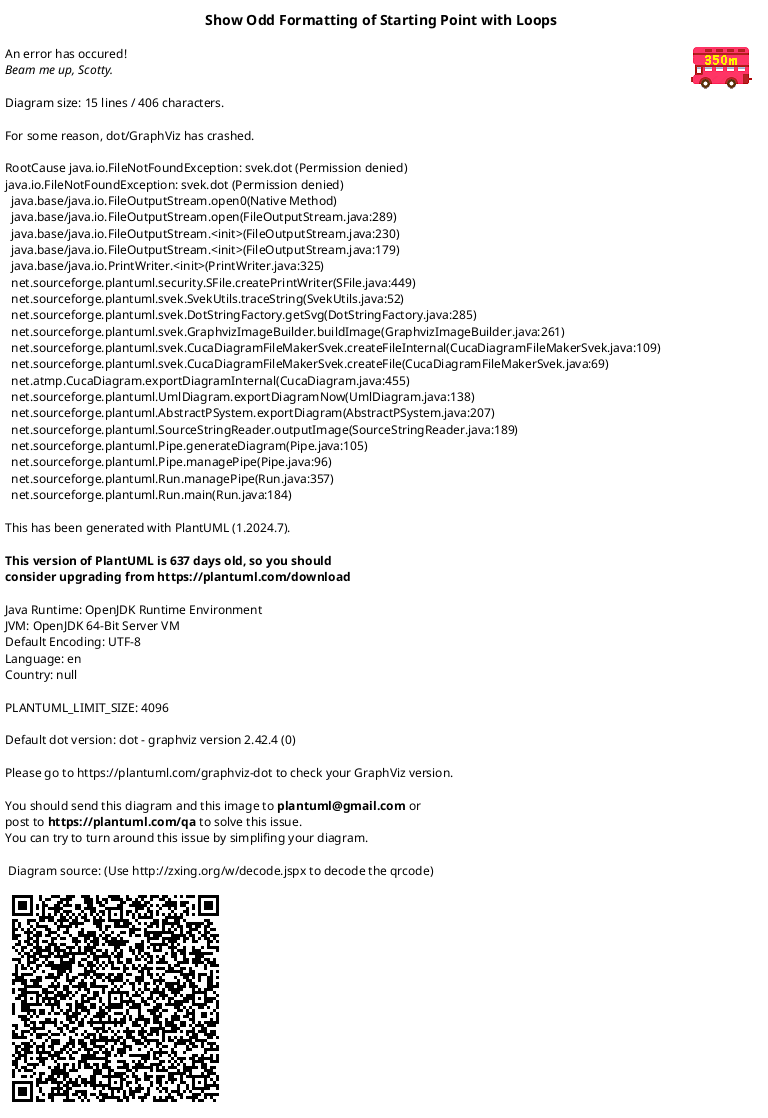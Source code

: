 {
  "sha1": "cs76g7im0j81he3fgy87yepiprlldsh",
  "insertion": {
    "when": "2024-06-01T09:03:01.971Z",
    "user": "plantuml@gmail.com"
  }
}
@startuml
!pragma svek_trace on
skinparam activityShape octagon
title Show Odd Formatting of Starting Point with Loops

(*top) -> "Refresh Browser" as refreshBrowser
refreshBrowser --> "Show Page 1" as page1
page1 --> "Show Page 2" as page2
page2 --> "Show Page 3" as page3
page3 --> "Show Page 4" as page4
page4 --> "Show Page 5" as page5
page5 --> "Show Page 6" as page6
page6 -->refreshBrowser

@enduml
